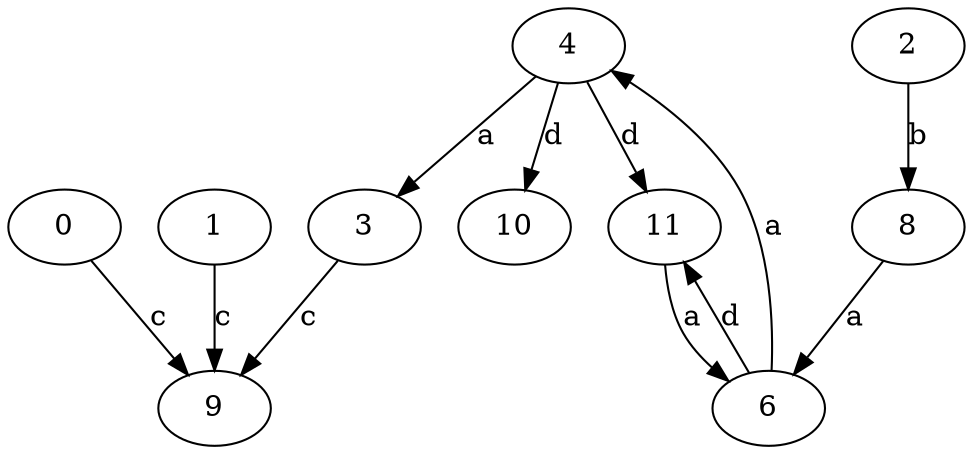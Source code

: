 strict digraph  {
3;
4;
0;
6;
1;
8;
9;
10;
11;
2;
3 -> 9  [label=c];
4 -> 3  [label=a];
4 -> 10  [label=d];
4 -> 11  [label=d];
0 -> 9  [label=c];
6 -> 4  [label=a];
6 -> 11  [label=d];
1 -> 9  [label=c];
8 -> 6  [label=a];
11 -> 6  [label=a];
2 -> 8  [label=b];
}
